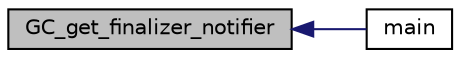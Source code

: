 digraph "GC_get_finalizer_notifier"
{
  edge [fontname="Helvetica",fontsize="10",labelfontname="Helvetica",labelfontsize="10"];
  node [fontname="Helvetica",fontsize="10",shape=record];
  rankdir="LR";
  Node1775 [label="GC_get_finalizer_notifier",height=0.2,width=0.4,color="black", fillcolor="grey75", style="filled", fontcolor="black"];
  Node1775 -> Node1776 [dir="back",color="midnightblue",fontsize="10",style="solid",fontname="Helvetica"];
  Node1776 [label="main",height=0.2,width=0.4,color="black", fillcolor="white", style="filled",URL="$d4/d12/3rd_party_2gc_2tests_2test_8c.html#a840291bc02cba5474a4cb46a9b9566fe"];
}
